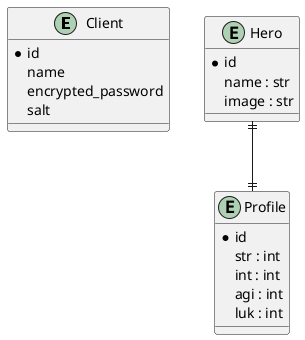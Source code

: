 @startuml

entity Client {
    * id
    name
    encrypted_password
    salt
}

entity Hero {
    * id
    name : str
    image : str
}

entity Profile {
    * id
    str : int
    int : int
    agi : int
    luk : int
}


Hero ||--|| Profile


@enduml
